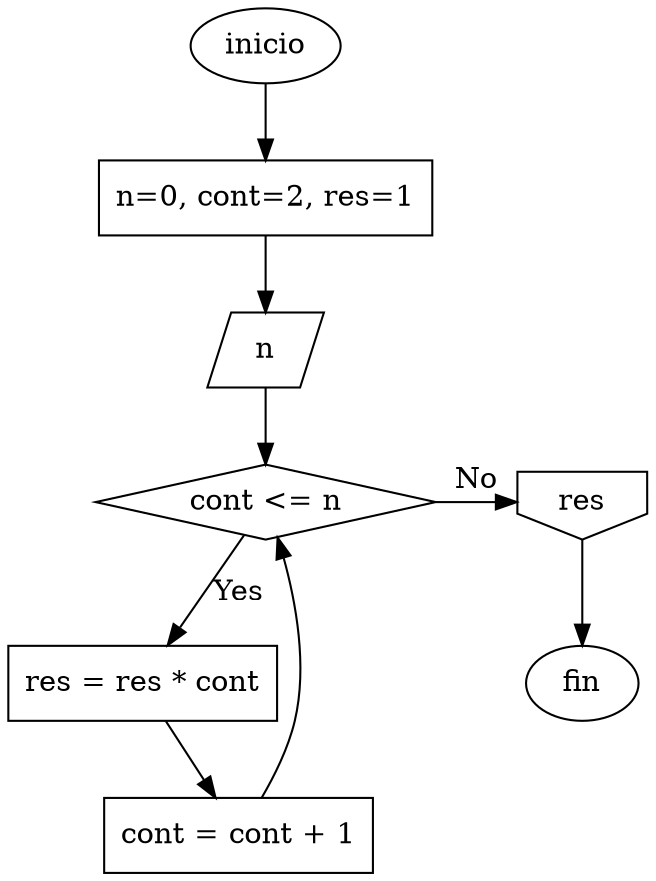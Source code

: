 digraph {
	0 [label=inicio shape=ellipse]
	2 [label="n=0, cont=2, res=1" shape=box]
	0 -> 2
	4 [label=n shape=parallelogram]
	2 -> 4
	4 -> 6
	6 -> 15 [label=No]
	{
		rank=same
		6 [label="cont <= n" shape=diamond]
		15 [label=res shape=invhouse]
	}
	8 [label="res = res * cont" shape=box]
	6 -> 8 [label=Yes]
	10 [label="cont = cont + 1" shape=box]
	8 -> 10
	10 -> 6
	17 [label=fin shape=ellipse]
	15 -> 17
}
